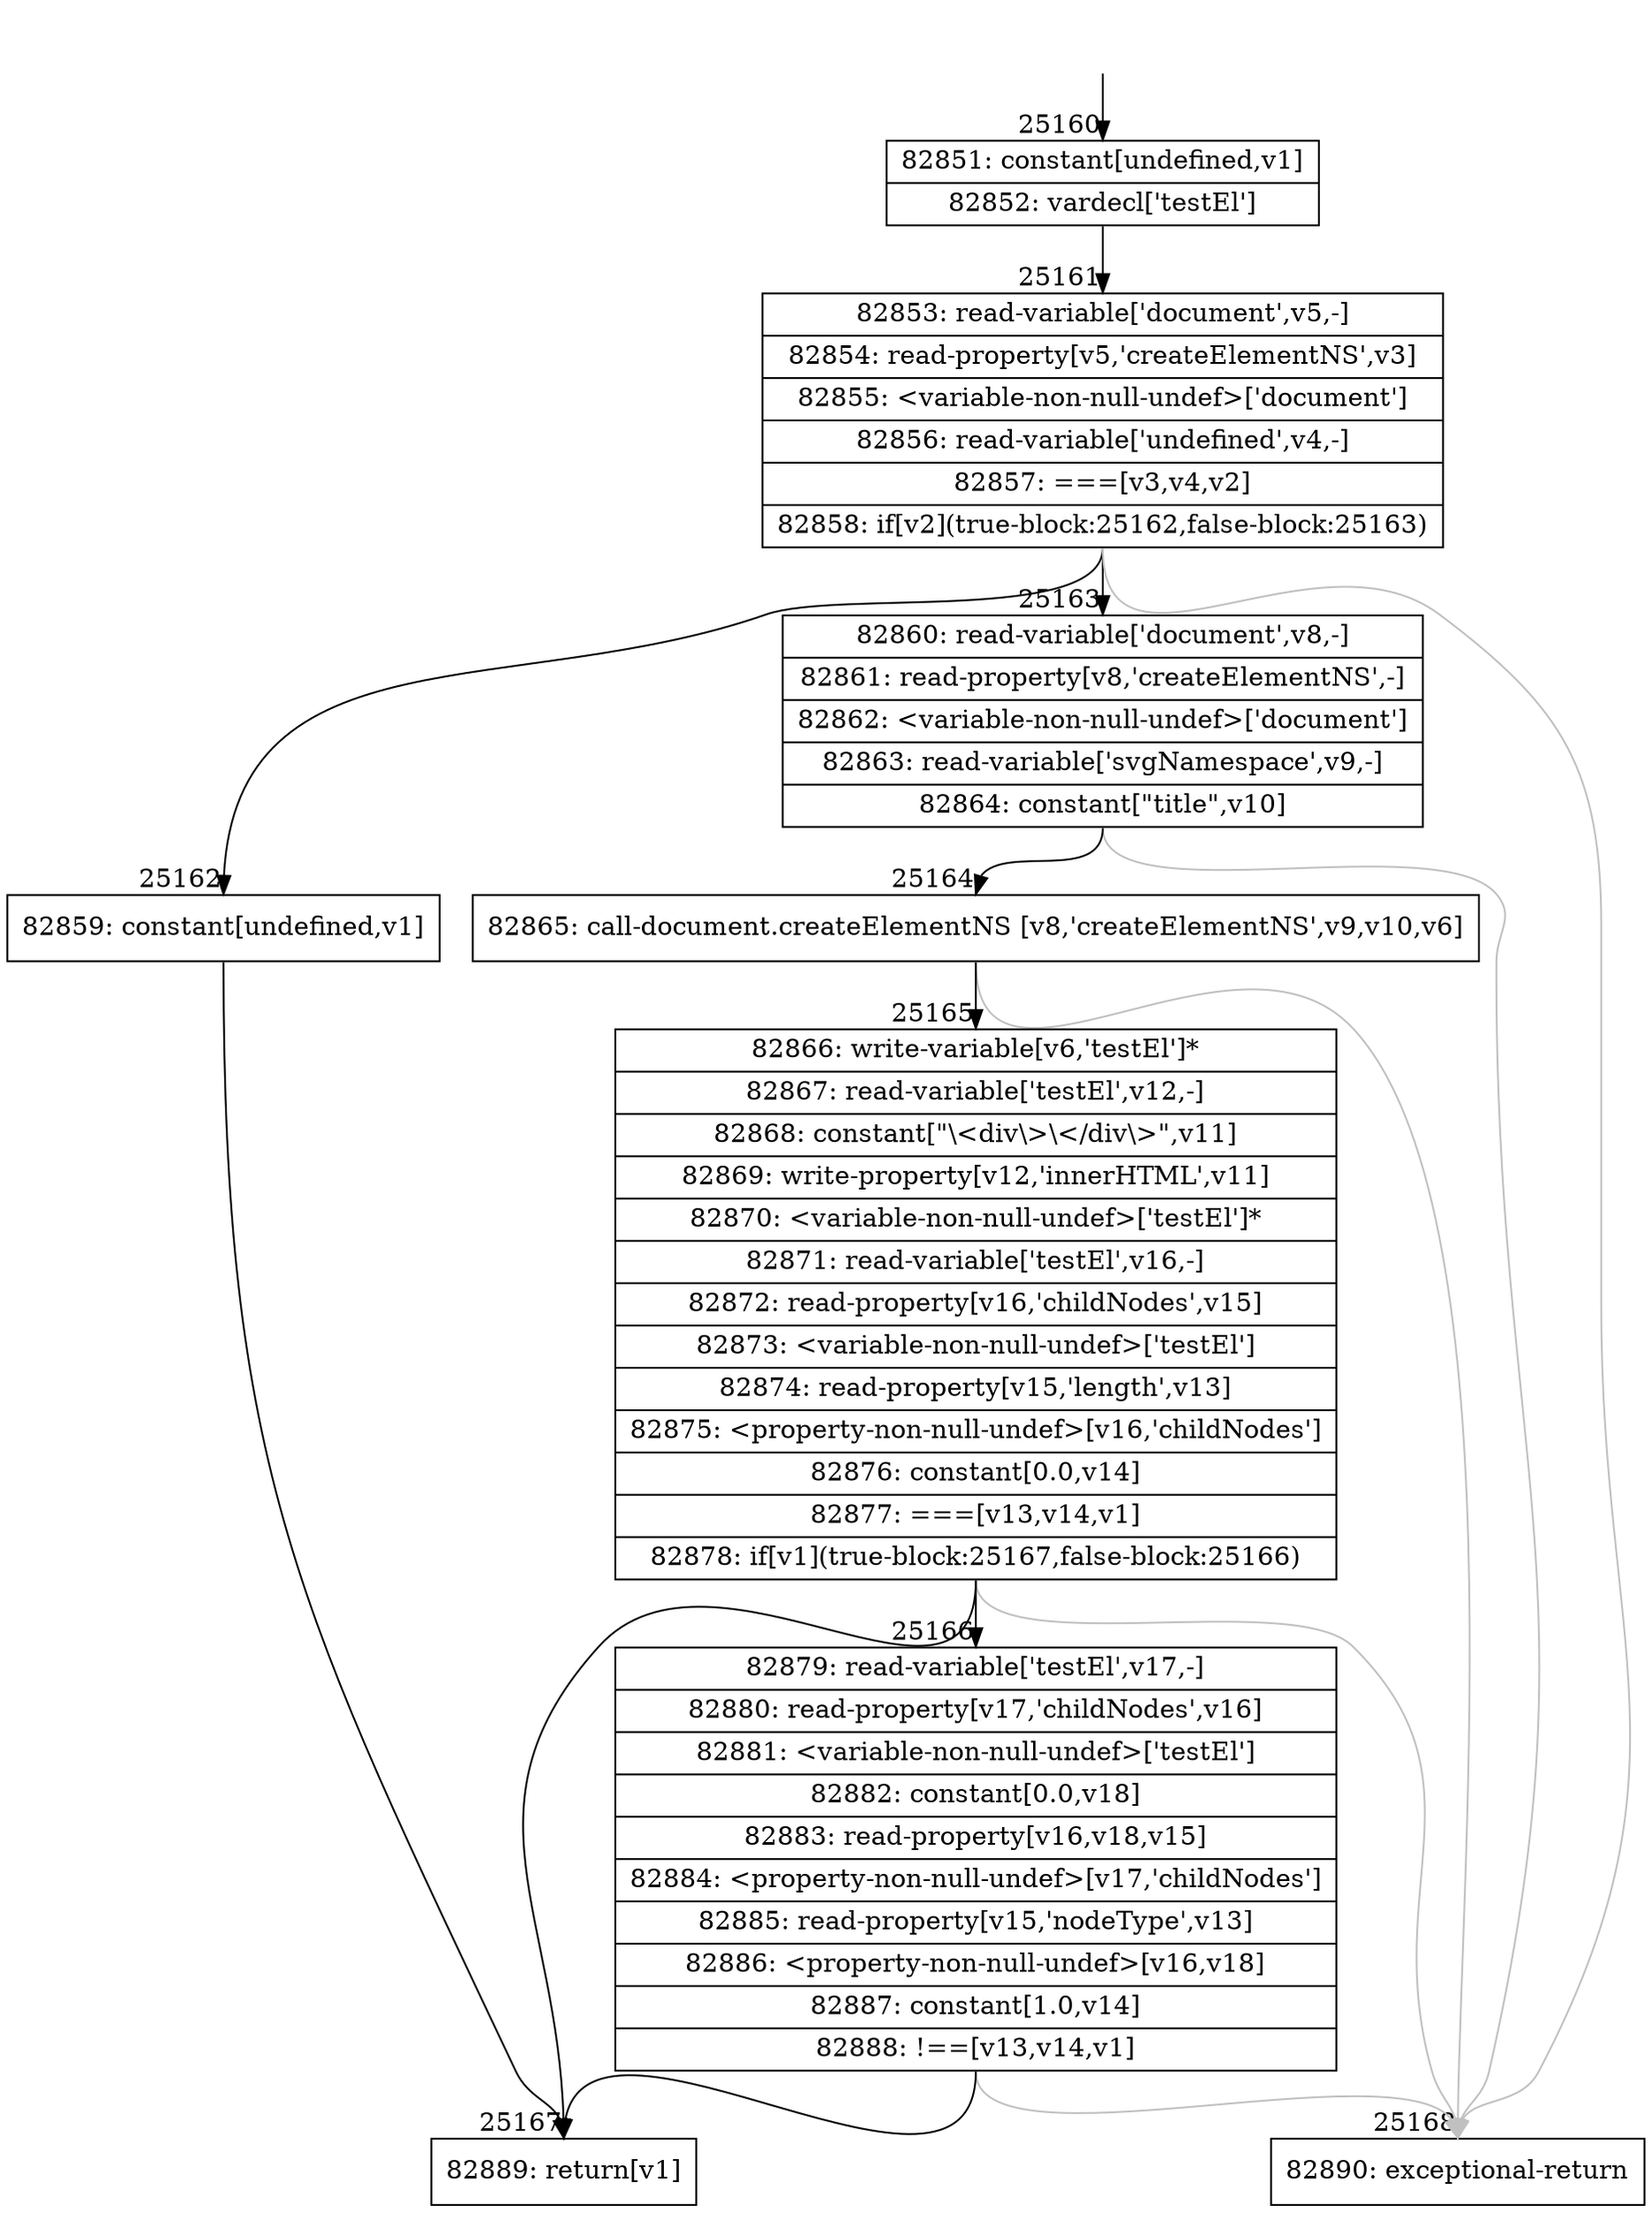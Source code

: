 digraph {
rankdir="TD"
BB_entry2216[shape=none,label=""];
BB_entry2216 -> BB25160 [tailport=s, headport=n, headlabel="    25160"]
BB25160 [shape=record label="{82851: constant[undefined,v1]|82852: vardecl['testEl']}" ] 
BB25160 -> BB25161 [tailport=s, headport=n, headlabel="      25161"]
BB25161 [shape=record label="{82853: read-variable['document',v5,-]|82854: read-property[v5,'createElementNS',v3]|82855: \<variable-non-null-undef\>['document']|82856: read-variable['undefined',v4,-]|82857: ===[v3,v4,v2]|82858: if[v2](true-block:25162,false-block:25163)}" ] 
BB25161 -> BB25162 [tailport=s, headport=n, headlabel="      25162"]
BB25161 -> BB25163 [tailport=s, headport=n, headlabel="      25163"]
BB25161 -> BB25168 [tailport=s, headport=n, color=gray, headlabel="      25168"]
BB25162 [shape=record label="{82859: constant[undefined,v1]}" ] 
BB25162 -> BB25167 [tailport=s, headport=n, headlabel="      25167"]
BB25163 [shape=record label="{82860: read-variable['document',v8,-]|82861: read-property[v8,'createElementNS',-]|82862: \<variable-non-null-undef\>['document']|82863: read-variable['svgNamespace',v9,-]|82864: constant[\"title\",v10]}" ] 
BB25163 -> BB25164 [tailport=s, headport=n, headlabel="      25164"]
BB25163 -> BB25168 [tailport=s, headport=n, color=gray]
BB25164 [shape=record label="{82865: call-document.createElementNS [v8,'createElementNS',v9,v10,v6]}" ] 
BB25164 -> BB25165 [tailport=s, headport=n, headlabel="      25165"]
BB25164 -> BB25168 [tailport=s, headport=n, color=gray]
BB25165 [shape=record label="{82866: write-variable[v6,'testEl']*|82867: read-variable['testEl',v12,-]|82868: constant[\"\\\<div\\\>\\\</div\\\>\",v11]|82869: write-property[v12,'innerHTML',v11]|82870: \<variable-non-null-undef\>['testEl']*|82871: read-variable['testEl',v16,-]|82872: read-property[v16,'childNodes',v15]|82873: \<variable-non-null-undef\>['testEl']|82874: read-property[v15,'length',v13]|82875: \<property-non-null-undef\>[v16,'childNodes']|82876: constant[0.0,v14]|82877: ===[v13,v14,v1]|82878: if[v1](true-block:25167,false-block:25166)}" ] 
BB25165 -> BB25167 [tailport=s, headport=n]
BB25165 -> BB25166 [tailport=s, headport=n, headlabel="      25166"]
BB25165 -> BB25168 [tailport=s, headport=n, color=gray]
BB25166 [shape=record label="{82879: read-variable['testEl',v17,-]|82880: read-property[v17,'childNodes',v16]|82881: \<variable-non-null-undef\>['testEl']|82882: constant[0.0,v18]|82883: read-property[v16,v18,v15]|82884: \<property-non-null-undef\>[v17,'childNodes']|82885: read-property[v15,'nodeType',v13]|82886: \<property-non-null-undef\>[v16,v18]|82887: constant[1.0,v14]|82888: !==[v13,v14,v1]}" ] 
BB25166 -> BB25167 [tailport=s, headport=n]
BB25166 -> BB25168 [tailport=s, headport=n, color=gray]
BB25167 [shape=record label="{82889: return[v1]}" ] 
BB25168 [shape=record label="{82890: exceptional-return}" ] 
//#$~ 46753
}
